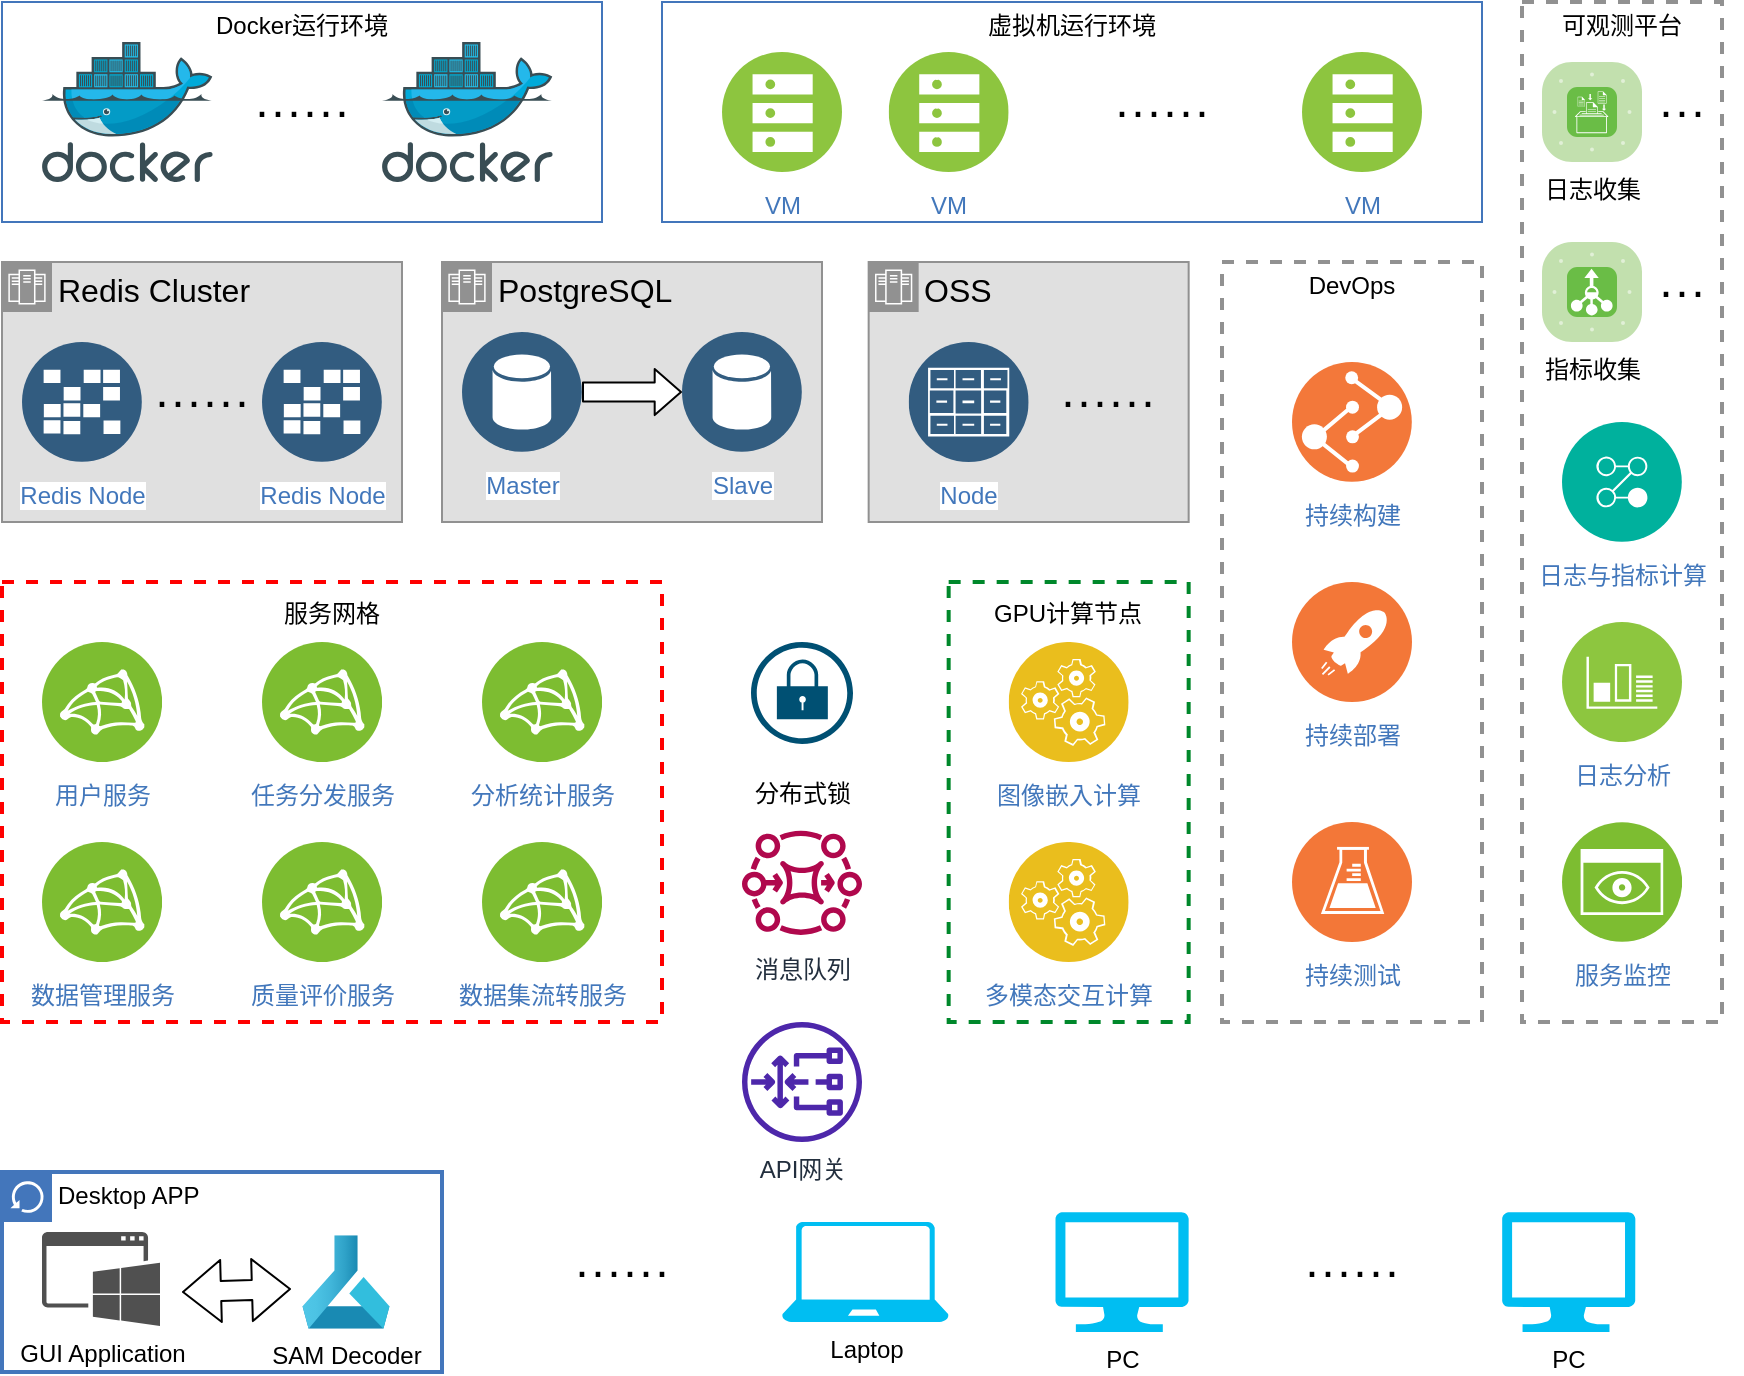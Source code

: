 <mxfile>
    <diagram name="第 1 页" id="f2GakVHI_LAMkfZst77-">
        <mxGraphModel dx="585" dy="406" grid="1" gridSize="10" guides="1" tooltips="1" connect="1" arrows="1" fold="1" page="1" pageScale="1" pageWidth="1169" pageHeight="827" math="0" shadow="0">
            <root>
                <mxCell id="0"/>
                <mxCell id="1" parent="0"/>
                <mxCell id="91" value="虚拟机运行环境" style="fontStyle=0;verticalAlign=top;align=center;spacingTop=-2;fillColor=none;rounded=0;whiteSpace=wrap;html=1;strokeColor=#4376BB;strokeWidth=1;dashed=0;container=1;collapsible=0;expand=0;recursiveResize=0;fontSize=12;fontColor=default;" vertex="1" parent="1">
                    <mxGeometry x="450" y="60" width="410" height="110" as="geometry"/>
                </mxCell>
                <mxCell id="85" value="VM" style="aspect=fixed;perimeter=ellipsePerimeter;html=1;align=center;shadow=0;dashed=0;fontColor=#4277BB;labelBackgroundColor=#ffffff;fontSize=12;spacingTop=3;image;image=img/lib/ibm/vpc/BareMetalServer.svg;" vertex="1" parent="91">
                    <mxGeometry x="30.0" y="25" width="60" height="60" as="geometry"/>
                </mxCell>
                <mxCell id="86" value="VM" style="aspect=fixed;perimeter=ellipsePerimeter;html=1;align=center;shadow=0;dashed=0;fontColor=#4277BB;labelBackgroundColor=#ffffff;fontSize=12;spacingTop=3;image;image=img/lib/ibm/vpc/BareMetalServer.svg;" vertex="1" parent="91">
                    <mxGeometry x="113.33" y="25" width="60" height="60" as="geometry"/>
                </mxCell>
                <mxCell id="87" value="VM" style="aspect=fixed;perimeter=ellipsePerimeter;html=1;align=center;shadow=0;dashed=0;fontColor=#4277BB;labelBackgroundColor=#ffffff;fontSize=12;spacingTop=3;image;image=img/lib/ibm/vpc/BareMetalServer.svg;" vertex="1" parent="91">
                    <mxGeometry x="320" y="25" width="60" height="60" as="geometry"/>
                </mxCell>
                <mxCell id="95" value="······" style="text;html=1;strokeColor=none;fillColor=none;align=center;verticalAlign=middle;whiteSpace=wrap;rounded=0;fontSize=24;" vertex="1" parent="91">
                    <mxGeometry x="220" y="40" width="60" height="30" as="geometry"/>
                </mxCell>
                <mxCell id="89" value="Docker运行环境" style="fontStyle=0;verticalAlign=top;align=center;spacingTop=-2;fillColor=none;rounded=0;whiteSpace=wrap;html=1;strokeColor=#4376BB;strokeWidth=1;dashed=0;container=1;collapsible=0;expand=0;recursiveResize=0;fontSize=12;fontColor=default;" vertex="1" parent="1">
                    <mxGeometry x="120" y="60" width="300" height="110" as="geometry"/>
                </mxCell>
                <mxCell id="83" value="" style="sketch=0;aspect=fixed;html=1;points=[];align=center;image;fontSize=12;image=img/lib/mscae/Docker.svg;fontColor=default;" vertex="1" parent="89">
                    <mxGeometry x="20" y="20" width="85.37" height="70" as="geometry"/>
                </mxCell>
                <mxCell id="88" value="" style="sketch=0;aspect=fixed;html=1;points=[];align=center;image;fontSize=12;image=img/lib/mscae/Docker.svg;fontColor=default;" vertex="1" parent="89">
                    <mxGeometry x="190" y="20" width="85.37" height="70" as="geometry"/>
                </mxCell>
                <mxCell id="90" value="······" style="text;html=1;strokeColor=none;fillColor=none;align=center;verticalAlign=middle;whiteSpace=wrap;rounded=0;fontSize=24;" vertex="1" parent="89">
                    <mxGeometry x="120" y="40" width="60" height="30" as="geometry"/>
                </mxCell>
                <mxCell id="74" value="可观测平台" style="fontStyle=0;verticalAlign=top;align=center;spacingTop=-2;fillColor=none;rounded=0;whiteSpace=wrap;html=1;strokeColor=#919191;strokeWidth=2;dashed=1;container=1;collapsible=0;expand=0;recursiveResize=0;fontSize=12;fontColor=default;" vertex="1" parent="1">
                    <mxGeometry x="880" y="60" width="100" height="510" as="geometry"/>
                </mxCell>
                <mxCell id="49" value="日志分析" style="aspect=fixed;perimeter=ellipsePerimeter;html=1;align=center;shadow=0;dashed=0;fontColor=#4277BB;labelBackgroundColor=#ffffff;fontSize=12;spacingTop=3;image;image=img/lib/ibm/infrastructure/monitoring_logging.svg;" vertex="1" parent="74">
                    <mxGeometry x="20" y="310" width="60" height="60" as="geometry"/>
                </mxCell>
                <mxCell id="61" value="日志与指标计算" style="aspect=fixed;perimeter=ellipsePerimeter;html=1;align=center;shadow=0;dashed=0;fontColor=#4277BB;labelBackgroundColor=#ffffff;fontSize=12;spacingTop=3;image;image=img/lib/ibm/management/process_management.svg;" vertex="1" parent="74">
                    <mxGeometry x="20" y="210" width="60" height="60" as="geometry"/>
                </mxCell>
                <mxCell id="76" value="" style="group" vertex="1" connectable="0" parent="74">
                    <mxGeometry x="10" y="120" width="100" height="50" as="geometry"/>
                </mxCell>
                <mxCell id="63" value="指标收集" style="verticalLabelPosition=bottom;sketch=0;html=1;fillColor=#6ABD46;strokeColor=#ffffff;verticalAlign=top;align=center;points=[[0.085,0.085,0],[0.915,0.085,0],[0.915,0.915,0],[0.085,0.915,0],[0.25,0,0],[0.5,0,0],[0.75,0,0],[1,0.25,0],[1,0.5,0],[1,0.75,0],[0.75,1,0],[0.5,1,0],[0.25,1,0],[0,0.75,0],[0,0.5,0],[0,0.25,0]];pointerEvents=1;shape=mxgraph.cisco_safe.compositeIcon;bgIcon=mxgraph.cisco_safe.architecture.generic_appliance;resIcon=mxgraph.cisco_safe.architecture.flow_collector;fontSize=12;fontColor=default;" vertex="1" parent="76">
                    <mxGeometry width="50" height="50" as="geometry"/>
                </mxCell>
                <mxCell id="65" value="···" style="text;html=1;strokeColor=none;fillColor=none;align=center;verticalAlign=middle;whiteSpace=wrap;rounded=0;fontSize=24;" vertex="1" parent="76">
                    <mxGeometry x="40" y="10" width="60" height="30" as="geometry"/>
                </mxCell>
                <mxCell id="77" value="" style="group" vertex="1" connectable="0" parent="74">
                    <mxGeometry x="10" y="30" width="100" height="50" as="geometry"/>
                </mxCell>
                <mxCell id="62" value="日志收集" style="verticalLabelPosition=bottom;sketch=0;html=1;fillColor=#6ABD46;strokeColor=#ffffff;verticalAlign=top;align=center;points=[[0.085,0.085,0],[0.915,0.085,0],[0.915,0.915,0],[0.085,0.915,0],[0.25,0,0],[0.5,0,0],[0.75,0,0],[1,0.25,0],[1,0.5,0],[1,0.75,0],[0.75,1,0],[0.5,1,0],[0.25,1,0],[0,0.75,0],[0,0.5,0],[0,0.25,0]];pointerEvents=1;shape=mxgraph.cisco_safe.compositeIcon;bgIcon=mxgraph.cisco_safe.architecture.generic_appliance;resIcon=mxgraph.cisco_safe.architecture.log_collector;fontSize=12;fontColor=default;" vertex="1" parent="77">
                    <mxGeometry width="50" height="50" as="geometry"/>
                </mxCell>
                <mxCell id="64" value="···" style="text;html=1;strokeColor=none;fillColor=none;align=center;verticalAlign=middle;whiteSpace=wrap;rounded=0;fontSize=24;" vertex="1" parent="77">
                    <mxGeometry x="40" y="10" width="60" height="30" as="geometry"/>
                </mxCell>
                <mxCell id="35" value="OSS" style="shape=mxgraph.ibm.box;prType=zone;fontStyle=0;verticalAlign=top;align=left;spacingLeft=32;spacingTop=4;fillColor=#E0E0E0;rounded=0;whiteSpace=wrap;html=1;strokeColor=#919191;strokeWidth=1;dashed=0;container=1;spacing=-4;collapsible=0;expand=0;recursiveResize=0;fontSize=16;" vertex="1" parent="1">
                    <mxGeometry x="553.33" y="190" width="160" height="130" as="geometry"/>
                </mxCell>
                <mxCell id="29" value="Node" style="aspect=fixed;perimeter=ellipsePerimeter;html=1;align=center;shadow=0;dashed=0;fontColor=#4277BB;labelBackgroundColor=#ffffff;fontSize=12;spacingTop=3;image;image=img/lib/ibm/data/file_repository.svg;" vertex="1" parent="35">
                    <mxGeometry x="20" y="40" width="60" height="60" as="geometry"/>
                </mxCell>
                <mxCell id="36" value="······" style="text;html=1;strokeColor=none;fillColor=none;align=center;verticalAlign=middle;whiteSpace=wrap;rounded=0;fontSize=24;" vertex="1" parent="35">
                    <mxGeometry x="90" y="55" width="60" height="30" as="geometry"/>
                </mxCell>
                <mxCell id="40" value="" style="group" vertex="1" connectable="0" parent="1">
                    <mxGeometry x="120" y="350" width="330" height="220" as="geometry"/>
                </mxCell>
                <mxCell id="38" value="&lt;font style=&quot;font-size: 12px;&quot;&gt;服务网格&lt;/font&gt;" style="fontStyle=0;verticalAlign=top;align=center;spacingTop=-2;fillColor=none;rounded=0;whiteSpace=wrap;html=1;strokeColor=#FF0000;strokeWidth=2;dashed=1;container=1;collapsible=0;expand=0;recursiveResize=0;fontSize=16;fontColor=default;" vertex="1" parent="40">
                    <mxGeometry width="330" height="220" as="geometry"/>
                </mxCell>
                <mxCell id="16" value="用户服务" style="aspect=fixed;perimeter=ellipsePerimeter;html=1;align=center;shadow=0;dashed=0;fontColor=#4277BB;labelBackgroundColor=#ffffff;fontSize=12;spacingTop=3;image;image=img/lib/ibm/infrastructure/microservices_mesh.svg;" vertex="1" parent="40">
                    <mxGeometry x="20" y="30" width="60" height="60" as="geometry"/>
                </mxCell>
                <mxCell id="17" value="任务分发服务" style="aspect=fixed;perimeter=ellipsePerimeter;html=1;align=center;shadow=0;dashed=0;fontColor=#4277BB;labelBackgroundColor=#ffffff;fontSize=12;spacingTop=3;image;image=img/lib/ibm/infrastructure/microservices_mesh.svg;" vertex="1" parent="40">
                    <mxGeometry x="130" y="30" width="60" height="60" as="geometry"/>
                </mxCell>
                <mxCell id="18" value="分析统计服务" style="aspect=fixed;perimeter=ellipsePerimeter;html=1;align=center;shadow=0;dashed=0;fontColor=#4277BB;labelBackgroundColor=#ffffff;fontSize=12;spacingTop=3;image;image=img/lib/ibm/infrastructure/microservices_mesh.svg;" vertex="1" parent="40">
                    <mxGeometry x="240" y="30" width="60" height="60" as="geometry"/>
                </mxCell>
                <mxCell id="19" value="数据管理服务" style="aspect=fixed;perimeter=ellipsePerimeter;html=1;align=center;shadow=0;dashed=0;fontColor=#4277BB;labelBackgroundColor=#ffffff;fontSize=12;spacingTop=3;image;image=img/lib/ibm/infrastructure/microservices_mesh.svg;" vertex="1" parent="40">
                    <mxGeometry x="20" y="130" width="60" height="60" as="geometry"/>
                </mxCell>
                <mxCell id="20" value="质量评价服务" style="aspect=fixed;perimeter=ellipsePerimeter;html=1;align=center;shadow=0;dashed=0;fontColor=#4277BB;labelBackgroundColor=#ffffff;fontSize=12;spacingTop=3;image;image=img/lib/ibm/infrastructure/microservices_mesh.svg;" vertex="1" parent="40">
                    <mxGeometry x="130" y="130" width="60" height="60" as="geometry"/>
                </mxCell>
                <mxCell id="21" value="数据集流转服务" style="aspect=fixed;perimeter=ellipsePerimeter;html=1;align=center;shadow=0;dashed=0;fontColor=#4277BB;labelBackgroundColor=#ffffff;fontSize=12;spacingTop=3;image;image=img/lib/ibm/infrastructure/microservices_mesh.svg;" vertex="1" parent="40">
                    <mxGeometry x="240" y="130" width="60" height="60" as="geometry"/>
                </mxCell>
                <mxCell id="42" value="消息队列" style="sketch=0;outlineConnect=0;fontColor=#232F3E;gradientColor=none;fillColor=#B0084D;strokeColor=none;dashed=0;verticalLabelPosition=bottom;verticalAlign=top;align=center;html=1;fontSize=12;fontStyle=0;aspect=fixed;pointerEvents=1;shape=mxgraph.aws4.mq_broker;" vertex="1" parent="1">
                    <mxGeometry x="490" y="470" width="60" height="60" as="geometry"/>
                </mxCell>
                <mxCell id="43" value="&lt;p style=&quot;line-height: 100%; font-size: 12px;&quot;&gt;分布式锁&lt;/p&gt;" style="sketch=0;points=[[0.5,0,0],[1,0.5,0],[0.5,1,0],[0,0.5,0],[0.145,0.145,0],[0.856,0.145,0],[0.855,0.856,0],[0.145,0.855,0]];verticalLabelPosition=bottom;html=1;verticalAlign=top;aspect=fixed;align=center;pointerEvents=1;shape=mxgraph.cisco19.lock;fillColor=#005073;strokeColor=none;fontSize=16;fontColor=default;" vertex="1" parent="1">
                    <mxGeometry x="494.5" y="380" width="51" height="51" as="geometry"/>
                </mxCell>
                <mxCell id="44" value="&lt;font style=&quot;font-size: 12px;&quot;&gt;GPU计算节点&lt;/font&gt;" style="fontStyle=0;verticalAlign=top;align=center;spacingTop=-2;fillColor=none;rounded=0;whiteSpace=wrap;html=1;strokeColor=#00882B;strokeWidth=2;dashed=1;container=1;collapsible=0;expand=0;recursiveResize=0;fontSize=16;fontColor=default;" vertex="1" parent="1">
                    <mxGeometry x="593.33" y="350" width="120" height="220" as="geometry"/>
                </mxCell>
                <mxCell id="45" value="图像嵌入计算" style="aspect=fixed;perimeter=ellipsePerimeter;html=1;align=center;shadow=0;dashed=0;fontColor=#4277BB;labelBackgroundColor=#ffffff;fontSize=12;spacingTop=3;image;image=img/lib/ibm/applications/runtime_services.svg;" vertex="1" parent="44">
                    <mxGeometry x="30" y="30" width="60" height="60" as="geometry"/>
                </mxCell>
                <mxCell id="46" value="多模态交互计算" style="aspect=fixed;perimeter=ellipsePerimeter;html=1;align=center;shadow=0;dashed=0;fontColor=#4277BB;labelBackgroundColor=#ffffff;fontSize=12;spacingTop=3;image;image=img/lib/ibm/applications/runtime_services.svg;" vertex="1" parent="44">
                    <mxGeometry x="30" y="130" width="60" height="60" as="geometry"/>
                </mxCell>
                <mxCell id="47" value="" style="group" vertex="1" connectable="0" parent="1">
                    <mxGeometry x="120" y="190" width="200" height="130" as="geometry"/>
                </mxCell>
                <mxCell id="30" value="Redis Cluster" style="shape=mxgraph.ibm.box;prType=zone;fontStyle=0;verticalAlign=top;align=left;spacingLeft=32;spacingTop=4;fillColor=#E0E0E0;rounded=0;whiteSpace=wrap;html=1;strokeColor=#919191;strokeWidth=1;dashed=0;container=0;spacing=-4;collapsible=0;expand=0;recursiveResize=0;fontSize=16;" vertex="1" parent="47">
                    <mxGeometry width="200" height="130" as="geometry"/>
                </mxCell>
                <mxCell id="26" value="Redis Node" style="aspect=fixed;perimeter=ellipsePerimeter;html=1;align=center;shadow=0;dashed=0;fontColor=#4277BB;labelBackgroundColor=#ffffff;fontSize=12;spacingTop=3;image;image=img/lib/ibm/data/caches.svg;" vertex="1" parent="47">
                    <mxGeometry x="10" y="40" width="60" height="60" as="geometry"/>
                </mxCell>
                <mxCell id="31" value="Redis Node" style="aspect=fixed;perimeter=ellipsePerimeter;html=1;align=center;shadow=0;dashed=0;fontColor=#4277BB;labelBackgroundColor=#ffffff;fontSize=12;spacingTop=3;image;image=img/lib/ibm/data/caches.svg;" vertex="1" parent="47">
                    <mxGeometry x="130" y="40" width="60" height="60" as="geometry"/>
                </mxCell>
                <mxCell id="32" value="······" style="text;html=1;strokeColor=none;fillColor=none;align=center;verticalAlign=middle;whiteSpace=wrap;rounded=0;fontSize=24;" vertex="1" parent="47">
                    <mxGeometry x="70" y="55" width="60" height="30" as="geometry"/>
                </mxCell>
                <mxCell id="48" value="" style="group" vertex="1" connectable="0" parent="1">
                    <mxGeometry x="340" y="190" width="190" height="130" as="geometry"/>
                </mxCell>
                <mxCell id="33" value="PostgreSQL" style="shape=mxgraph.ibm.box;prType=zone;fontStyle=0;verticalAlign=top;align=left;spacingLeft=32;spacingTop=4;fillColor=#E0E0E0;rounded=0;whiteSpace=wrap;html=1;strokeColor=#919191;strokeWidth=1;dashed=0;container=0;spacing=-4;collapsible=0;expand=0;recursiveResize=0;fontSize=16;" vertex="1" parent="48">
                    <mxGeometry width="190" height="130" as="geometry"/>
                </mxCell>
                <mxCell id="27" value="Master" style="aspect=fixed;perimeter=ellipsePerimeter;html=1;align=center;shadow=0;dashed=0;fontColor=#4277BB;labelBackgroundColor=#ffffff;fontSize=12;spacingTop=3;image;image=img/lib/ibm/data/data_services.svg;" vertex="1" parent="48">
                    <mxGeometry x="10" y="35" width="60" height="60" as="geometry"/>
                </mxCell>
                <mxCell id="28" value="Slave" style="aspect=fixed;perimeter=ellipsePerimeter;html=1;align=center;shadow=0;dashed=0;fontColor=#4277BB;labelBackgroundColor=#ffffff;fontSize=12;spacingTop=3;image;image=img/lib/ibm/data/data_services.svg;" vertex="1" parent="48">
                    <mxGeometry x="120" y="35" width="60" height="60" as="geometry"/>
                </mxCell>
                <mxCell id="34" value="" style="shape=flexArrow;endArrow=classic;html=1;fontSize=16;exitX=1;exitY=0.5;exitDx=0;exitDy=0;entryX=0;entryY=0.5;entryDx=0;entryDy=0;endWidth=12.632;endSize=4.053;fontColor=default;labelBackgroundColor=default;fillColor=default;width=9.474;" edge="1" parent="48" source="27" target="28">
                    <mxGeometry width="50" height="50" relative="1" as="geometry">
                        <mxPoint x="80" y="240" as="sourcePoint"/>
                        <mxPoint x="130" y="190" as="targetPoint"/>
                    </mxGeometry>
                </mxCell>
                <mxCell id="56" value="服务监控" style="aspect=fixed;perimeter=ellipsePerimeter;html=1;align=center;shadow=0;dashed=0;fontColor=#4277BB;labelBackgroundColor=#ffffff;fontSize=12;spacingTop=3;image;image=img/lib/ibm/infrastructure/monitoring.svg;" vertex="1" parent="1">
                    <mxGeometry x="900" y="470" width="60" height="60" as="geometry"/>
                </mxCell>
                <mxCell id="59" value="DevOps" style="fontStyle=0;verticalAlign=top;align=center;spacingTop=-2;fillColor=none;rounded=0;whiteSpace=wrap;html=1;strokeColor=#919191;strokeWidth=2;dashed=1;container=1;collapsible=0;expand=0;recursiveResize=0;fontSize=12;fontColor=default;" vertex="1" parent="1">
                    <mxGeometry x="730" y="190" width="130" height="380" as="geometry"/>
                </mxCell>
                <mxCell id="53" value="持续构建" style="aspect=fixed;perimeter=ellipsePerimeter;html=1;align=center;shadow=0;dashed=0;fontColor=#4277BB;labelBackgroundColor=#ffffff;fontSize=12;spacingTop=3;image;image=img/lib/ibm/devops/build_test.svg;" vertex="1" parent="59">
                    <mxGeometry x="35" y="50" width="60" height="60" as="geometry"/>
                </mxCell>
                <mxCell id="51" value="持续部署" style="aspect=fixed;perimeter=ellipsePerimeter;html=1;align=center;shadow=0;dashed=0;fontColor=#4277BB;labelBackgroundColor=#ffffff;fontSize=12;spacingTop=3;image;image=img/lib/ibm/devops/continuous_deploy.svg;" vertex="1" parent="59">
                    <mxGeometry x="35" y="160" width="60" height="60" as="geometry"/>
                </mxCell>
                <mxCell id="52" value="持续测试" style="aspect=fixed;perimeter=ellipsePerimeter;html=1;align=center;shadow=0;dashed=0;fontColor=#4277BB;labelBackgroundColor=#ffffff;fontSize=12;spacingTop=3;image;image=img/lib/ibm/devops/continuous_testing.svg;" vertex="1" parent="59">
                    <mxGeometry x="35" y="280" width="60" height="60" as="geometry"/>
                </mxCell>
                <mxCell id="3" value="Laptop" style="verticalLabelPosition=bottom;html=1;verticalAlign=top;align=center;strokeColor=none;fillColor=#00BEF2;shape=mxgraph.azure.laptop;pointerEvents=1;" parent="1" vertex="1">
                    <mxGeometry x="510" y="670" width="83.33" height="50" as="geometry"/>
                </mxCell>
                <mxCell id="4" value="PC" style="verticalLabelPosition=bottom;html=1;verticalAlign=top;align=center;strokeColor=none;fillColor=#00BEF2;shape=mxgraph.azure.computer;pointerEvents=1;" parent="1" vertex="1">
                    <mxGeometry x="646.66" y="665" width="66.67" height="60" as="geometry"/>
                </mxCell>
                <mxCell id="9" value="" style="group" parent="1" vertex="1" connectable="0">
                    <mxGeometry x="120" y="645" width="220" height="100" as="geometry"/>
                </mxCell>
                <mxCell id="5" value="SAM Decoder" style="aspect=fixed;html=1;points=[];align=center;image;fontSize=12;image=img/lib/azure2/ai_machine_learning/Machine_Learning.svg;" parent="9" vertex="1">
                    <mxGeometry x="150" y="31.63" width="44" height="46.75" as="geometry"/>
                </mxCell>
                <mxCell id="6" value="GUI Application" style="sketch=0;pointerEvents=1;shadow=0;dashed=0;html=1;strokeColor=none;fillColor=#505050;labelPosition=center;verticalLabelPosition=bottom;verticalAlign=top;outlineConnect=0;align=center;shape=mxgraph.office.concepts.application_windows;" parent="9" vertex="1">
                    <mxGeometry x="20" y="30" width="59" height="47" as="geometry"/>
                </mxCell>
                <mxCell id="7" value="" style="shape=flexArrow;endArrow=classic;startArrow=classic;html=1;entryX=-0.125;entryY=0.575;entryDx=0;entryDy=0;entryPerimeter=0;" parent="9" target="5" edge="1">
                    <mxGeometry width="100" height="100" relative="1" as="geometry">
                        <mxPoint x="90" y="60" as="sourcePoint"/>
                        <mxPoint x="140" y="60" as="targetPoint"/>
                    </mxGeometry>
                </mxCell>
                <mxCell id="8" value="Desktop APP" style="shape=mxgraph.ibm.box;prType=classic;fontStyle=0;verticalAlign=top;align=left;spacingLeft=32;spacingTop=4;fillColor=none;rounded=0;whiteSpace=wrap;html=1;strokeColor=#4376BB;strokeWidth=2;dashed=0;container=1;spacing=-4;collapsible=0;expand=0;recursiveResize=0;" parent="9" vertex="1">
                    <mxGeometry width="220" height="100" as="geometry"/>
                </mxCell>
                <mxCell id="11" value="API网关" style="sketch=0;outlineConnect=0;fontColor=#232F3E;gradientColor=none;fillColor=#4D27AA;strokeColor=none;dashed=0;verticalLabelPosition=bottom;verticalAlign=top;align=center;html=1;fontSize=12;fontStyle=0;aspect=fixed;pointerEvents=1;shape=mxgraph.aws4.gateway_load_balancer;" parent="1" vertex="1">
                    <mxGeometry x="490" y="570" width="60" height="60" as="geometry"/>
                </mxCell>
                <mxCell id="13" value="······" style="text;html=1;strokeColor=none;fillColor=none;align=center;verticalAlign=middle;whiteSpace=wrap;rounded=0;fontSize=24;" vertex="1" parent="1">
                    <mxGeometry x="400" y="680" width="60" height="30" as="geometry"/>
                </mxCell>
                <mxCell id="96" value="PC" style="verticalLabelPosition=bottom;html=1;verticalAlign=top;align=center;strokeColor=none;fillColor=#00BEF2;shape=mxgraph.azure.computer;pointerEvents=1;" vertex="1" parent="1">
                    <mxGeometry x="870" y="665" width="66.67" height="60" as="geometry"/>
                </mxCell>
                <mxCell id="97" value="······" style="text;html=1;strokeColor=none;fillColor=none;align=center;verticalAlign=middle;whiteSpace=wrap;rounded=0;fontSize=24;" vertex="1" parent="1">
                    <mxGeometry x="765" y="680" width="60" height="30" as="geometry"/>
                </mxCell>
            </root>
        </mxGraphModel>
    </diagram>
</mxfile>